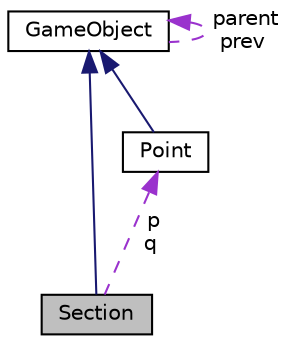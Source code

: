 digraph "Section"
{
 // LATEX_PDF_SIZE
  edge [fontname="Helvetica",fontsize="10",labelfontname="Helvetica",labelfontsize="10"];
  node [fontname="Helvetica",fontsize="10",shape=record];
  Node1 [label="Section",height=0.2,width=0.4,color="black", fillcolor="grey75", style="filled", fontcolor="black",tooltip=" "];
  Node2 -> Node1 [dir="back",color="midnightblue",fontsize="10",style="solid",fontname="Helvetica"];
  Node2 [label="GameObject",height=0.2,width=0.4,color="black", fillcolor="white", style="filled",URL="$classGameObject.html",tooltip=" "];
  Node2 -> Node2 [dir="back",color="darkorchid3",fontsize="10",style="dashed",label=" parent\nprev" ,fontname="Helvetica"];
  Node3 -> Node1 [dir="back",color="darkorchid3",fontsize="10",style="dashed",label=" p\nq" ,fontname="Helvetica"];
  Node3 [label="Point",height=0.2,width=0.4,color="black", fillcolor="white", style="filled",URL="$classPoint.html",tooltip=" "];
  Node2 -> Node3 [dir="back",color="midnightblue",fontsize="10",style="solid",fontname="Helvetica"];
}
